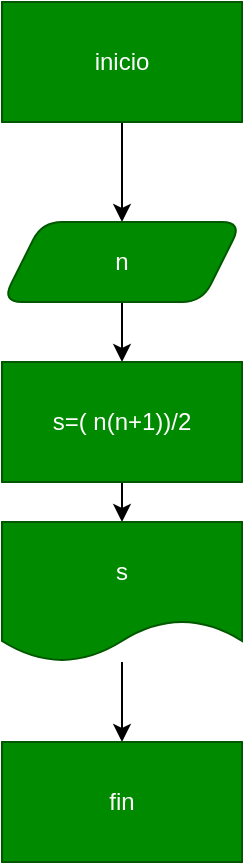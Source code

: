 <mxfile>
    <diagram id="8LJRF1ykfLr_JonxUCOZ" name="Página-1">
        <mxGraphModel dx="603" dy="461" grid="1" gridSize="10" guides="1" tooltips="1" connect="1" arrows="1" fold="1" page="1" pageScale="1" pageWidth="827" pageHeight="1169" math="0" shadow="0">
            <root>
                <mxCell id="0"/>
                <mxCell id="1" parent="0"/>
                <mxCell id="3" style="edgeStyle=none;html=1;fontColor=#6bc90d;" edge="1" parent="1">
                    <mxGeometry relative="1" as="geometry">
                        <mxPoint x="240" y="170" as="targetPoint"/>
                        <mxPoint x="240" y="120" as="sourcePoint"/>
                    </mxGeometry>
                </mxCell>
                <mxCell id="6" style="edgeStyle=none;html=1;fontColor=#6bc90d;" edge="1" parent="1" source="4">
                    <mxGeometry relative="1" as="geometry">
                        <mxPoint x="240" y="240" as="targetPoint"/>
                    </mxGeometry>
                </mxCell>
                <mxCell id="4" value="n" style="shape=parallelogram;perimeter=parallelogramPerimeter;whiteSpace=wrap;html=1;fixedSize=1;rounded=1;labelBackgroundColor=none;strokeColor=#005700;fontColor=#ffffff;fillColor=#008a00;" vertex="1" parent="1">
                    <mxGeometry x="180" y="170" width="120" height="40" as="geometry"/>
                </mxCell>
                <mxCell id="11" style="edgeStyle=none;html=1;exitX=0.5;exitY=1;exitDx=0;exitDy=0;fontColor=none;" edge="1" parent="1" source="9">
                    <mxGeometry relative="1" as="geometry">
                        <mxPoint x="240" y="320" as="targetPoint"/>
                    </mxGeometry>
                </mxCell>
                <mxCell id="9" value="&lt;span style=&quot;&quot;&gt;s=( n(n+1))/2&lt;/span&gt;" style="rounded=0;whiteSpace=wrap;html=1;labelBackgroundColor=none;strokeColor=#005700;fontColor=#ffffff;fillColor=#008a00;" vertex="1" parent="1">
                    <mxGeometry x="180" y="240" width="120" height="60" as="geometry"/>
                </mxCell>
                <mxCell id="10" value="inicio" style="rounded=0;whiteSpace=wrap;html=1;labelBackgroundColor=none;sketch=0;strokeColor=#005700;fontColor=#ffffff;fillColor=#008a00;" vertex="1" parent="1">
                    <mxGeometry x="180" y="60" width="120" height="60" as="geometry"/>
                </mxCell>
                <mxCell id="13" style="edgeStyle=none;html=1;fontColor=none;" edge="1" parent="1" source="12">
                    <mxGeometry relative="1" as="geometry">
                        <mxPoint x="240" y="430" as="targetPoint"/>
                    </mxGeometry>
                </mxCell>
                <mxCell id="12" value="s" style="shape=document;whiteSpace=wrap;html=1;boundedLbl=1;rounded=1;labelBackgroundColor=none;sketch=0;strokeColor=#005700;fontColor=#ffffff;fillColor=#008a00;" vertex="1" parent="1">
                    <mxGeometry x="180" y="320" width="120" height="70" as="geometry"/>
                </mxCell>
                <mxCell id="14" value="fin" style="rounded=0;whiteSpace=wrap;html=1;labelBackgroundColor=none;sketch=0;strokeColor=#005700;fontColor=#ffffff;fillColor=#008a00;" vertex="1" parent="1">
                    <mxGeometry x="180" y="430" width="120" height="60" as="geometry"/>
                </mxCell>
            </root>
        </mxGraphModel>
    </diagram>
</mxfile>